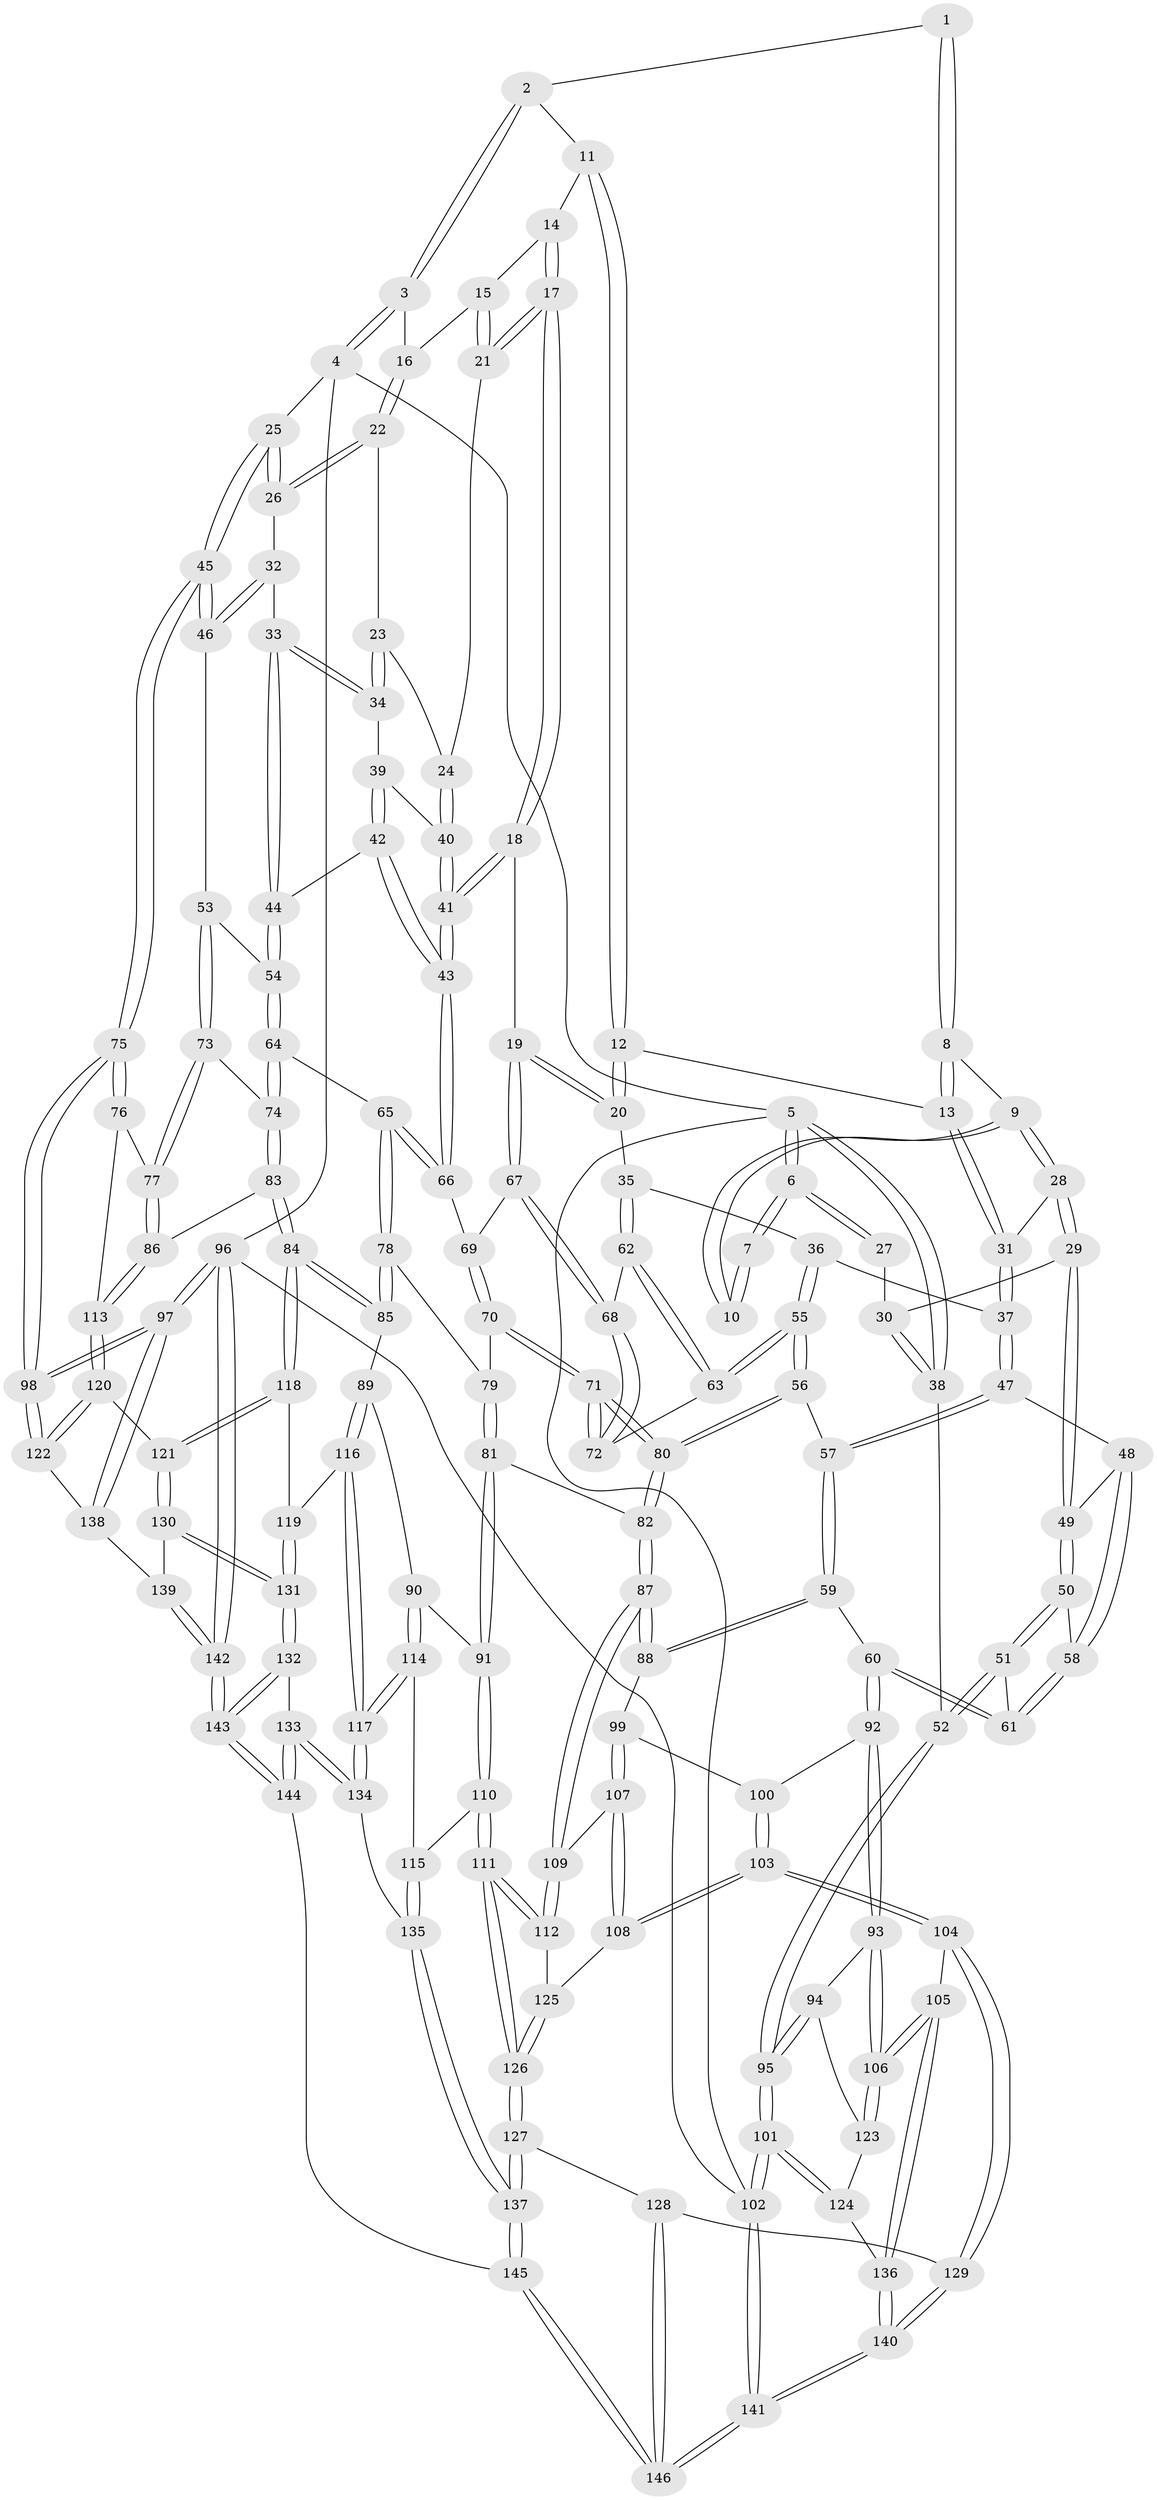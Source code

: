 // Generated by graph-tools (version 1.1) at 2025/16/03/09/25 04:16:45]
// undirected, 146 vertices, 362 edges
graph export_dot {
graph [start="1"]
  node [color=gray90,style=filled];
  1 [pos="+0.2755954189879172+0"];
  2 [pos="+0.49484363030493955+0"];
  3 [pos="+0.9677167439995766+0"];
  4 [pos="+1+0"];
  5 [pos="+0+0"];
  6 [pos="+0+0"];
  7 [pos="+0.2625568308928986+0"];
  8 [pos="+0.3185942316516444+0.10102760146685526"];
  9 [pos="+0.19071477135778686+0.08293867647640836"];
  10 [pos="+0.1830570964746505+0.06420211260122213"];
  11 [pos="+0.501337440621178+0"];
  12 [pos="+0.4231072516049441+0.12337342892128728"];
  13 [pos="+0.3680910049640916+0.14158003832512545"];
  14 [pos="+0.5672173899713245+0.02530195596204559"];
  15 [pos="+0.6717724045499198+0.08114853285821119"];
  16 [pos="+0.8277523975710042+0"];
  17 [pos="+0.5947770060207356+0.2246735725397304"];
  18 [pos="+0.5708987393363351+0.25708887954561027"];
  19 [pos="+0.5623496225111501+0.2578550714593508"];
  20 [pos="+0.5427007142923036+0.25173797891004174"];
  21 [pos="+0.6717831465848462+0.17594717780006508"];
  22 [pos="+0.8147167322210161+0.0846439322302526"];
  23 [pos="+0.7729553859885351+0.1432760218796486"];
  24 [pos="+0.6871593151165464+0.1767005314644556"];
  25 [pos="+1+0"];
  26 [pos="+0.8948269761696871+0.20044352715682753"];
  27 [pos="+0.13184339015129515+0.06429492214647792"];
  28 [pos="+0.17806747096544703+0.1846465377346903"];
  29 [pos="+0.1768092687182966+0.18691976453554845"];
  30 [pos="+0+0.11932398401203935"];
  31 [pos="+0.3502654417428076+0.16871574248780094"];
  32 [pos="+0.8903045065860022+0.2100424865961994"];
  33 [pos="+0.8210678864821797+0.23487134596723877"];
  34 [pos="+0.8040051195186828+0.22483432199764256"];
  35 [pos="+0.4803792833033449+0.27771724394031294"];
  36 [pos="+0.36540928790778515+0.26692867286371713"];
  37 [pos="+0.34270059040878315+0.21501619242099385"];
  38 [pos="+0+0.12496043380128621"];
  39 [pos="+0.7501282726561617+0.23987873959353992"];
  40 [pos="+0.7405185696168548+0.23203095875459287"];
  41 [pos="+0.6342070136721042+0.3216456153882088"];
  42 [pos="+0.740146209165779+0.3047959450264235"];
  43 [pos="+0.6611892872165979+0.3511995388309172"];
  44 [pos="+0.8123770523569103+0.30739231335901324"];
  45 [pos="+1+0.3925603133548759"];
  46 [pos="+0.9378641795170601+0.3516988723571938"];
  47 [pos="+0.23652407116514604+0.278759140408107"];
  48 [pos="+0.1812349978279386+0.24718230738820768"];
  49 [pos="+0.1724408918185503+0.2384715517899677"];
  50 [pos="+0.08739115842679501+0.2797433375281324"];
  51 [pos="+0+0.30374674089282067"];
  52 [pos="+0+0.29679697868203314"];
  53 [pos="+0.9298213853877108+0.3543825825002887"];
  54 [pos="+0.8368058219057704+0.33592906080565976"];
  55 [pos="+0.32998450169789784+0.383954011173135"];
  56 [pos="+0.3096175424323895+0.4000663329463827"];
  57 [pos="+0.30539897774823577+0.4006151204121621"];
  58 [pos="+0.16385485923193333+0.43485620624926696"];
  59 [pos="+0.29846341714579894+0.4063898280372279"];
  60 [pos="+0.17861207137676974+0.4629053160801656"];
  61 [pos="+0.16596525536918807+0.44535113174371"];
  62 [pos="+0.4149448323014827+0.35177733195138"];
  63 [pos="+0.3509509623136814+0.37965025547073067"];
  64 [pos="+0.7699847923678109+0.4116194929069342"];
  65 [pos="+0.6856253060787726+0.41167749215609095"];
  66 [pos="+0.6666412178001584+0.37343711005070923"];
  67 [pos="+0.5124771775924679+0.37507523745311844"];
  68 [pos="+0.49364083463781827+0.40048287769819235"];
  69 [pos="+0.5682066187646012+0.4225144399632789"];
  70 [pos="+0.5399238847395758+0.46804334571698203"];
  71 [pos="+0.48864046442591874+0.4586266278520466"];
  72 [pos="+0.4866216339994578+0.4265042364165461"];
  73 [pos="+0.863910914629206+0.45015464976296404"];
  74 [pos="+0.8307996050637573+0.46098372836519075"];
  75 [pos="+1+0.5200480295982741"];
  76 [pos="+1+0.5652545075081272"];
  77 [pos="+0.9592317174612917+0.5580148641051816"];
  78 [pos="+0.6795850439633097+0.4462179857435199"];
  79 [pos="+0.5400585249126321+0.4681450766455925"];
  80 [pos="+0.43462224394758486+0.5179462706825441"];
  81 [pos="+0.5908291241162732+0.5554033157434304"];
  82 [pos="+0.4350162008941124+0.5677404271371502"];
  83 [pos="+0.7850854409910178+0.5958513065537632"];
  84 [pos="+0.7694196039928995+0.6046235972097695"];
  85 [pos="+0.6826590561915515+0.577210965739912"];
  86 [pos="+0.7892714692188159+0.5955120805532462"];
  87 [pos="+0.42134542752198373+0.5975150932462122"];
  88 [pos="+0.31882378694709573+0.5673970952571495"];
  89 [pos="+0.678434649669393+0.579211725437679"];
  90 [pos="+0.6734856643669258+0.580502577238779"];
  91 [pos="+0.6502740655197515+0.581247851841309"];
  92 [pos="+0.16162884176395453+0.5096023376993482"];
  93 [pos="+0.12498320992758702+0.5298765294518994"];
  94 [pos="+0+0.5766038222363646"];
  95 [pos="+0+0.5635543162766757"];
  96 [pos="+1+1"];
  97 [pos="+1+1"];
  98 [pos="+1+0.8697486588455712"];
  99 [pos="+0.2536279876349708+0.5862499204437294"];
  100 [pos="+0.1672010599593237+0.5158079788030616"];
  101 [pos="+0+0.722456123508007"];
  102 [pos="+0+1"];
  103 [pos="+0.19584226113965994+0.7470700913089269"];
  104 [pos="+0.18456308420919681+0.7605026202225296"];
  105 [pos="+0.17717145398183162+0.7619483140912895"];
  106 [pos="+0.15808515348785182+0.7394019841632009"];
  107 [pos="+0.256657810505716+0.6526580967291099"];
  108 [pos="+0.23528242455774223+0.71240999130348"];
  109 [pos="+0.4242583224861349+0.6338805753690876"];
  110 [pos="+0.46776762149514156+0.7175652460098383"];
  111 [pos="+0.46011063008884207+0.7178522237951253"];
  112 [pos="+0.4409019822229213+0.6893693219881587"];
  113 [pos="+0.9323832219260481+0.681347173646306"];
  114 [pos="+0.602443802326173+0.7407292545071298"];
  115 [pos="+0.5278354210737398+0.7403726836318666"];
  116 [pos="+0.670783218208506+0.7638551205552397"];
  117 [pos="+0.6545186675374236+0.7737714953281599"];
  118 [pos="+0.7888369699561905+0.6876740780858073"];
  119 [pos="+0.7212557530704085+0.7585084621037024"];
  120 [pos="+0.9084560500315759+0.755066482214507"];
  121 [pos="+0.8632945042734153+0.7635577063675386"];
  122 [pos="+0.9691548069727791+0.7833636315364818"];
  123 [pos="+0.06505454936992999+0.6669822632364314"];
  124 [pos="+0.0239631399971283+0.7797444447965671"];
  125 [pos="+0.27660960739163837+0.713456945941554"];
  126 [pos="+0.4165409774715573+0.8325191924862321"];
  127 [pos="+0.41044718919971923+0.8535039147114399"];
  128 [pos="+0.38134615928001986+0.867083904139012"];
  129 [pos="+0.2968541835411183+0.8491373500065091"];
  130 [pos="+0.8220603025648059+0.8554153752204956"];
  131 [pos="+0.7759270515013548+0.8720238501226681"];
  132 [pos="+0.7389651314264658+0.9042011784608497"];
  133 [pos="+0.662309800715898+0.9019174994465133"];
  134 [pos="+0.641127003844251+0.8849348222750543"];
  135 [pos="+0.609849498371913+0.8826200225952451"];
  136 [pos="+0.12558489834673128+0.814060345276823"];
  137 [pos="+0.49328817440946787+0.9150109471440835"];
  138 [pos="+0.9090147991023869+0.8888660896264567"];
  139 [pos="+0.8705476792429916+0.8954157589841037"];
  140 [pos="+0.0390545268675865+1"];
  141 [pos="+0+1"];
  142 [pos="+0.9668650759461864+1"];
  143 [pos="+0.919886779387576+1"];
  144 [pos="+0.5798947045964329+1"];
  145 [pos="+0.5326968320528298+1"];
  146 [pos="+0.244409175370425+1"];
  1 -- 2;
  1 -- 8;
  1 -- 8;
  2 -- 3;
  2 -- 3;
  2 -- 11;
  3 -- 4;
  3 -- 4;
  3 -- 16;
  4 -- 5;
  4 -- 25;
  4 -- 96;
  5 -- 6;
  5 -- 6;
  5 -- 38;
  5 -- 38;
  5 -- 102;
  6 -- 7;
  6 -- 7;
  6 -- 27;
  6 -- 27;
  7 -- 10;
  7 -- 10;
  8 -- 9;
  8 -- 13;
  8 -- 13;
  9 -- 10;
  9 -- 10;
  9 -- 28;
  9 -- 28;
  11 -- 12;
  11 -- 12;
  11 -- 14;
  12 -- 13;
  12 -- 20;
  12 -- 20;
  13 -- 31;
  13 -- 31;
  14 -- 15;
  14 -- 17;
  14 -- 17;
  15 -- 16;
  15 -- 21;
  15 -- 21;
  16 -- 22;
  16 -- 22;
  17 -- 18;
  17 -- 18;
  17 -- 21;
  17 -- 21;
  18 -- 19;
  18 -- 41;
  18 -- 41;
  19 -- 20;
  19 -- 20;
  19 -- 67;
  19 -- 67;
  20 -- 35;
  21 -- 24;
  22 -- 23;
  22 -- 26;
  22 -- 26;
  23 -- 24;
  23 -- 34;
  23 -- 34;
  24 -- 40;
  24 -- 40;
  25 -- 26;
  25 -- 26;
  25 -- 45;
  25 -- 45;
  26 -- 32;
  27 -- 30;
  28 -- 29;
  28 -- 29;
  28 -- 31;
  29 -- 30;
  29 -- 49;
  29 -- 49;
  30 -- 38;
  30 -- 38;
  31 -- 37;
  31 -- 37;
  32 -- 33;
  32 -- 46;
  32 -- 46;
  33 -- 34;
  33 -- 34;
  33 -- 44;
  33 -- 44;
  34 -- 39;
  35 -- 36;
  35 -- 62;
  35 -- 62;
  36 -- 37;
  36 -- 55;
  36 -- 55;
  37 -- 47;
  37 -- 47;
  38 -- 52;
  39 -- 40;
  39 -- 42;
  39 -- 42;
  40 -- 41;
  40 -- 41;
  41 -- 43;
  41 -- 43;
  42 -- 43;
  42 -- 43;
  42 -- 44;
  43 -- 66;
  43 -- 66;
  44 -- 54;
  44 -- 54;
  45 -- 46;
  45 -- 46;
  45 -- 75;
  45 -- 75;
  46 -- 53;
  47 -- 48;
  47 -- 57;
  47 -- 57;
  48 -- 49;
  48 -- 58;
  48 -- 58;
  49 -- 50;
  49 -- 50;
  50 -- 51;
  50 -- 51;
  50 -- 58;
  51 -- 52;
  51 -- 52;
  51 -- 61;
  52 -- 95;
  52 -- 95;
  53 -- 54;
  53 -- 73;
  53 -- 73;
  54 -- 64;
  54 -- 64;
  55 -- 56;
  55 -- 56;
  55 -- 63;
  55 -- 63;
  56 -- 57;
  56 -- 80;
  56 -- 80;
  57 -- 59;
  57 -- 59;
  58 -- 61;
  58 -- 61;
  59 -- 60;
  59 -- 88;
  59 -- 88;
  60 -- 61;
  60 -- 61;
  60 -- 92;
  60 -- 92;
  62 -- 63;
  62 -- 63;
  62 -- 68;
  63 -- 72;
  64 -- 65;
  64 -- 74;
  64 -- 74;
  65 -- 66;
  65 -- 66;
  65 -- 78;
  65 -- 78;
  66 -- 69;
  67 -- 68;
  67 -- 68;
  67 -- 69;
  68 -- 72;
  68 -- 72;
  69 -- 70;
  69 -- 70;
  70 -- 71;
  70 -- 71;
  70 -- 79;
  71 -- 72;
  71 -- 72;
  71 -- 80;
  71 -- 80;
  73 -- 74;
  73 -- 77;
  73 -- 77;
  74 -- 83;
  74 -- 83;
  75 -- 76;
  75 -- 76;
  75 -- 98;
  75 -- 98;
  76 -- 77;
  76 -- 113;
  77 -- 86;
  77 -- 86;
  78 -- 79;
  78 -- 85;
  78 -- 85;
  79 -- 81;
  79 -- 81;
  80 -- 82;
  80 -- 82;
  81 -- 82;
  81 -- 91;
  81 -- 91;
  82 -- 87;
  82 -- 87;
  83 -- 84;
  83 -- 84;
  83 -- 86;
  84 -- 85;
  84 -- 85;
  84 -- 118;
  84 -- 118;
  85 -- 89;
  86 -- 113;
  86 -- 113;
  87 -- 88;
  87 -- 88;
  87 -- 109;
  87 -- 109;
  88 -- 99;
  89 -- 90;
  89 -- 116;
  89 -- 116;
  90 -- 91;
  90 -- 114;
  90 -- 114;
  91 -- 110;
  91 -- 110;
  92 -- 93;
  92 -- 93;
  92 -- 100;
  93 -- 94;
  93 -- 106;
  93 -- 106;
  94 -- 95;
  94 -- 95;
  94 -- 123;
  95 -- 101;
  95 -- 101;
  96 -- 97;
  96 -- 97;
  96 -- 142;
  96 -- 142;
  96 -- 102;
  97 -- 98;
  97 -- 98;
  97 -- 138;
  97 -- 138;
  98 -- 122;
  98 -- 122;
  99 -- 100;
  99 -- 107;
  99 -- 107;
  100 -- 103;
  100 -- 103;
  101 -- 102;
  101 -- 102;
  101 -- 124;
  101 -- 124;
  102 -- 141;
  102 -- 141;
  103 -- 104;
  103 -- 104;
  103 -- 108;
  103 -- 108;
  104 -- 105;
  104 -- 129;
  104 -- 129;
  105 -- 106;
  105 -- 106;
  105 -- 136;
  105 -- 136;
  106 -- 123;
  106 -- 123;
  107 -- 108;
  107 -- 108;
  107 -- 109;
  108 -- 125;
  109 -- 112;
  109 -- 112;
  110 -- 111;
  110 -- 111;
  110 -- 115;
  111 -- 112;
  111 -- 112;
  111 -- 126;
  111 -- 126;
  112 -- 125;
  113 -- 120;
  113 -- 120;
  114 -- 115;
  114 -- 117;
  114 -- 117;
  115 -- 135;
  115 -- 135;
  116 -- 117;
  116 -- 117;
  116 -- 119;
  117 -- 134;
  117 -- 134;
  118 -- 119;
  118 -- 121;
  118 -- 121;
  119 -- 131;
  119 -- 131;
  120 -- 121;
  120 -- 122;
  120 -- 122;
  121 -- 130;
  121 -- 130;
  122 -- 138;
  123 -- 124;
  124 -- 136;
  125 -- 126;
  125 -- 126;
  126 -- 127;
  126 -- 127;
  127 -- 128;
  127 -- 137;
  127 -- 137;
  128 -- 129;
  128 -- 146;
  128 -- 146;
  129 -- 140;
  129 -- 140;
  130 -- 131;
  130 -- 131;
  130 -- 139;
  131 -- 132;
  131 -- 132;
  132 -- 133;
  132 -- 143;
  132 -- 143;
  133 -- 134;
  133 -- 134;
  133 -- 144;
  133 -- 144;
  134 -- 135;
  135 -- 137;
  135 -- 137;
  136 -- 140;
  136 -- 140;
  137 -- 145;
  137 -- 145;
  138 -- 139;
  139 -- 142;
  139 -- 142;
  140 -- 141;
  140 -- 141;
  141 -- 146;
  141 -- 146;
  142 -- 143;
  142 -- 143;
  143 -- 144;
  143 -- 144;
  144 -- 145;
  145 -- 146;
  145 -- 146;
}
